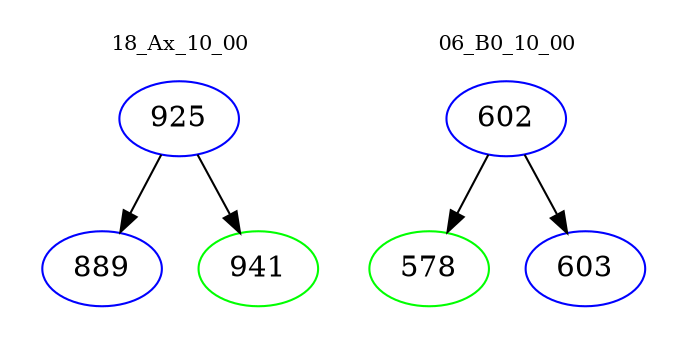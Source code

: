 digraph{
subgraph cluster_0 {
color = white
label = "18_Ax_10_00";
fontsize=10;
T0_925 [label="925", color="blue"]
T0_925 -> T0_889 [color="black"]
T0_889 [label="889", color="blue"]
T0_925 -> T0_941 [color="black"]
T0_941 [label="941", color="green"]
}
subgraph cluster_1 {
color = white
label = "06_B0_10_00";
fontsize=10;
T1_602 [label="602", color="blue"]
T1_602 -> T1_578 [color="black"]
T1_578 [label="578", color="green"]
T1_602 -> T1_603 [color="black"]
T1_603 [label="603", color="blue"]
}
}
